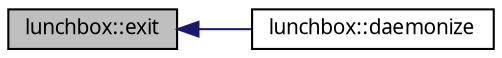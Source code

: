 digraph "lunchbox::exit"
{
  edge [fontname="Sans",fontsize="10",labelfontname="Sans",labelfontsize="10"];
  node [fontname="Sans",fontsize="10",shape=record];
  rankdir="LR";
  Node1 [label="lunchbox::exit",height=0.2,width=0.4,color="black", fillcolor="grey75", style="filled" fontcolor="black"];
  Node1 -> Node2 [dir="back",color="midnightblue",fontsize="10",style="solid",fontname="Sans"];
  Node2 [label="lunchbox::daemonize",height=0.2,width=0.4,color="black", fillcolor="white", style="filled",URL="$namespacelunchbox.html#afa143f2591789c65778038f95aa3c587",tooltip="Turn the calling process into a daemon. "];
}
